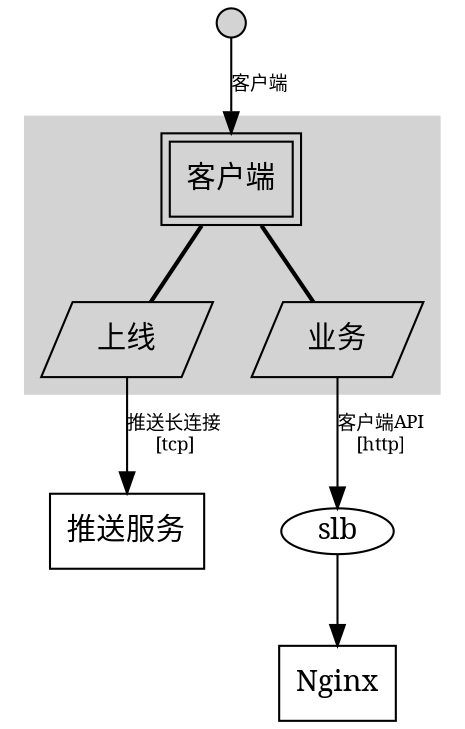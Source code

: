 digraph G {
edge[fontname="simsun"];
node[fontname="simsun"];
graph[fontname="simsun"];
label = "";
module_node_0[shape=circle, width=.2, style=filled, label=""];
module_node_0->client_node_0[fontsize=9, label="客户端"];
module_node_1[shape=box, label="推送服务"];
client_node_1->module_node_1[fontsize=9, label="推送长连接\n[tcp]"];
module_node_2[shape=box, label="Nginx"];
module_node_3[height=.3, fixedsize=true, label="slb"];
module_node_3->module_node_2;
client_node_2->module_node_3[fontsize=9, label="客户端API\n[http]"];
subgraph cluster_module_node_4 {
style = filled;
color = lightgrey;
label = "";
client_node_0[shape=box, peripheries=2, label="客户端"];
client_node_1[shape=polygon, skew=.5, label="上线"];
client_node_0->client_node_1[style=bold, arrowhead=none];
client_node_2[shape=polygon, skew=.5, label="业务"];
client_node_0->client_node_2[style=bold, arrowhead=none];
}
}